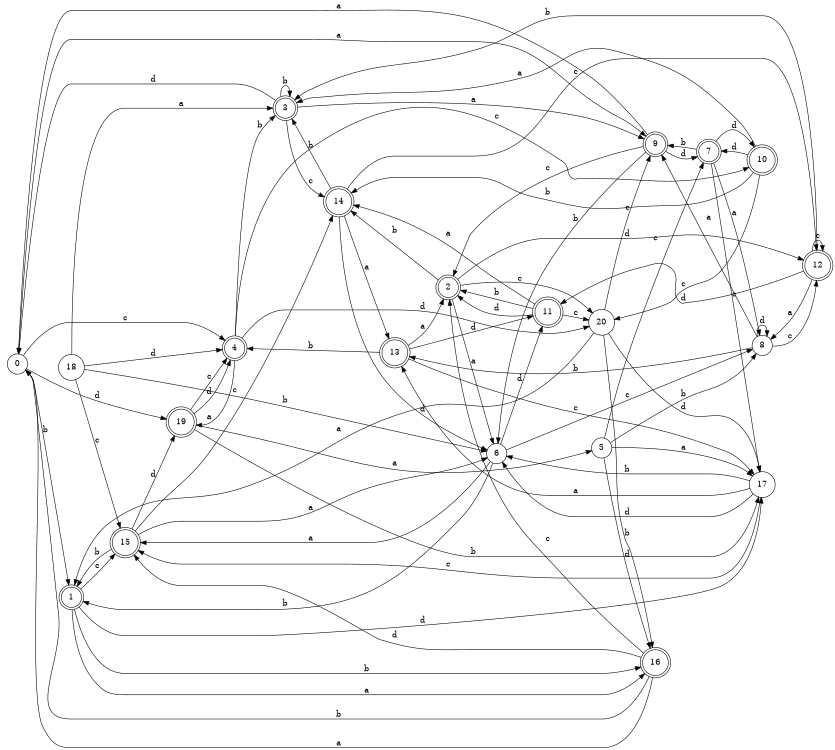 digraph n17_3 {
__start0 [label="" shape="none"];

rankdir=LR;
size="8,5";

s0 [style="filled", color="black", fillcolor="white" shape="circle", label="0"];
s1 [style="rounded,filled", color="black", fillcolor="white" shape="doublecircle", label="1"];
s2 [style="rounded,filled", color="black", fillcolor="white" shape="doublecircle", label="2"];
s3 [style="rounded,filled", color="black", fillcolor="white" shape="doublecircle", label="3"];
s4 [style="rounded,filled", color="black", fillcolor="white" shape="doublecircle", label="4"];
s5 [style="filled", color="black", fillcolor="white" shape="circle", label="5"];
s6 [style="filled", color="black", fillcolor="white" shape="circle", label="6"];
s7 [style="rounded,filled", color="black", fillcolor="white" shape="doublecircle", label="7"];
s8 [style="filled", color="black", fillcolor="white" shape="circle", label="8"];
s9 [style="rounded,filled", color="black", fillcolor="white" shape="doublecircle", label="9"];
s10 [style="rounded,filled", color="black", fillcolor="white" shape="doublecircle", label="10"];
s11 [style="rounded,filled", color="black", fillcolor="white" shape="doublecircle", label="11"];
s12 [style="rounded,filled", color="black", fillcolor="white" shape="doublecircle", label="12"];
s13 [style="rounded,filled", color="black", fillcolor="white" shape="doublecircle", label="13"];
s14 [style="rounded,filled", color="black", fillcolor="white" shape="doublecircle", label="14"];
s15 [style="rounded,filled", color="black", fillcolor="white" shape="doublecircle", label="15"];
s16 [style="rounded,filled", color="black", fillcolor="white" shape="doublecircle", label="16"];
s17 [style="filled", color="black", fillcolor="white" shape="circle", label="17"];
s18 [style="filled", color="black", fillcolor="white" shape="circle", label="18"];
s19 [style="rounded,filled", color="black", fillcolor="white" shape="doublecircle", label="19"];
s20 [style="filled", color="black", fillcolor="white" shape="circle", label="20"];
s0 -> s9 [label="a"];
s0 -> s1 [label="b"];
s0 -> s4 [label="c"];
s0 -> s19 [label="d"];
s1 -> s16 [label="a"];
s1 -> s16 [label="b"];
s1 -> s15 [label="c"];
s1 -> s17 [label="d"];
s2 -> s6 [label="a"];
s2 -> s14 [label="b"];
s2 -> s20 [label="c"];
s2 -> s12 [label="d"];
s3 -> s9 [label="a"];
s3 -> s3 [label="b"];
s3 -> s14 [label="c"];
s3 -> s0 [label="d"];
s4 -> s19 [label="a"];
s4 -> s3 [label="b"];
s4 -> s10 [label="c"];
s4 -> s20 [label="d"];
s5 -> s17 [label="a"];
s5 -> s8 [label="b"];
s5 -> s7 [label="c"];
s5 -> s16 [label="d"];
s6 -> s15 [label="a"];
s6 -> s1 [label="b"];
s6 -> s8 [label="c"];
s6 -> s11 [label="d"];
s7 -> s8 [label="a"];
s7 -> s9 [label="b"];
s7 -> s17 [label="c"];
s7 -> s10 [label="d"];
s8 -> s9 [label="a"];
s8 -> s13 [label="b"];
s8 -> s12 [label="c"];
s8 -> s8 [label="d"];
s9 -> s0 [label="a"];
s9 -> s6 [label="b"];
s9 -> s2 [label="c"];
s9 -> s7 [label="d"];
s10 -> s3 [label="a"];
s10 -> s14 [label="b"];
s10 -> s20 [label="c"];
s10 -> s7 [label="d"];
s11 -> s14 [label="a"];
s11 -> s2 [label="b"];
s11 -> s20 [label="c"];
s11 -> s2 [label="d"];
s12 -> s8 [label="a"];
s12 -> s3 [label="b"];
s12 -> s12 [label="c"];
s12 -> s11 [label="d"];
s13 -> s2 [label="a"];
s13 -> s4 [label="b"];
s13 -> s17 [label="c"];
s13 -> s11 [label="d"];
s14 -> s13 [label="a"];
s14 -> s3 [label="b"];
s14 -> s12 [label="c"];
s14 -> s6 [label="d"];
s15 -> s6 [label="a"];
s15 -> s1 [label="b"];
s15 -> s14 [label="c"];
s15 -> s19 [label="d"];
s16 -> s0 [label="a"];
s16 -> s0 [label="b"];
s16 -> s2 [label="c"];
s16 -> s15 [label="d"];
s17 -> s13 [label="a"];
s17 -> s6 [label="b"];
s17 -> s15 [label="c"];
s17 -> s6 [label="d"];
s18 -> s3 [label="a"];
s18 -> s6 [label="b"];
s18 -> s15 [label="c"];
s18 -> s4 [label="d"];
s19 -> s5 [label="a"];
s19 -> s17 [label="b"];
s19 -> s4 [label="c"];
s19 -> s4 [label="d"];
s20 -> s1 [label="a"];
s20 -> s16 [label="b"];
s20 -> s9 [label="c"];
s20 -> s17 [label="d"];

}